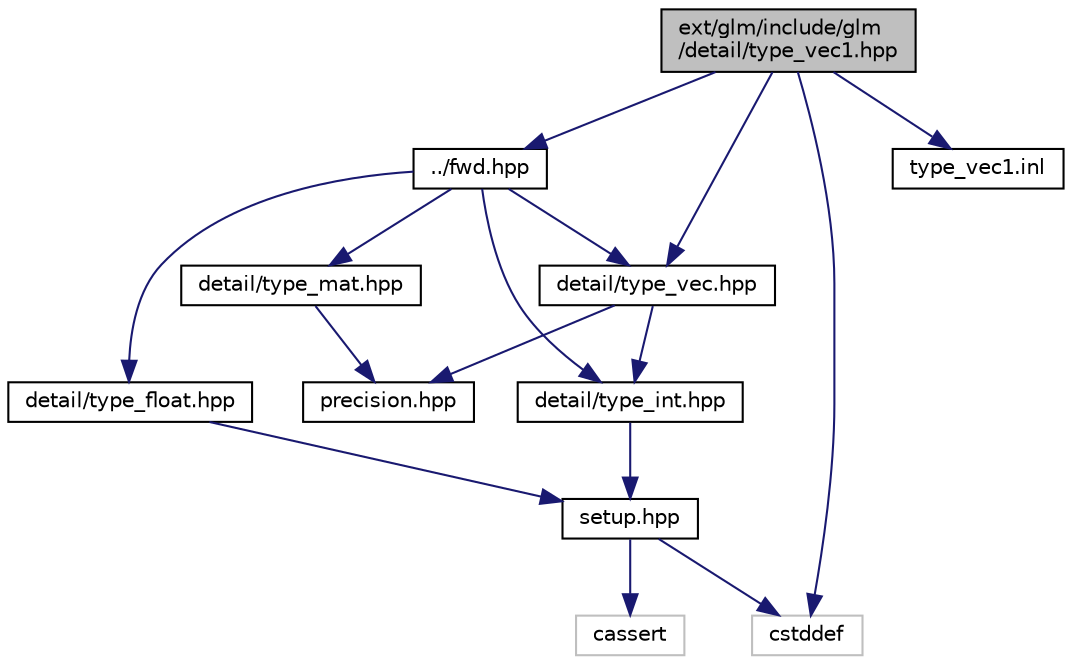 digraph "ext/glm/include/glm/detail/type_vec1.hpp"
{
  edge [fontname="Helvetica",fontsize="10",labelfontname="Helvetica",labelfontsize="10"];
  node [fontname="Helvetica",fontsize="10",shape=record];
  Node1 [label="ext/glm/include/glm\l/detail/type_vec1.hpp",height=0.2,width=0.4,color="black", fillcolor="grey75", style="filled" fontcolor="black"];
  Node1 -> Node2 [color="midnightblue",fontsize="10",style="solid",fontname="Helvetica"];
  Node2 [label="../fwd.hpp",height=0.2,width=0.4,color="black", fillcolor="white", style="filled",URL="$fwd_8hpp.html"];
  Node2 -> Node3 [color="midnightblue",fontsize="10",style="solid",fontname="Helvetica"];
  Node3 [label="detail/type_int.hpp",height=0.2,width=0.4,color="black", fillcolor="white", style="filled",URL="$type__int_8hpp.html"];
  Node3 -> Node4 [color="midnightblue",fontsize="10",style="solid",fontname="Helvetica"];
  Node4 [label="setup.hpp",height=0.2,width=0.4,color="black", fillcolor="white", style="filled",URL="$setup_8hpp.html"];
  Node4 -> Node5 [color="midnightblue",fontsize="10",style="solid",fontname="Helvetica"];
  Node5 [label="cassert",height=0.2,width=0.4,color="grey75", fillcolor="white", style="filled"];
  Node4 -> Node6 [color="midnightblue",fontsize="10",style="solid",fontname="Helvetica"];
  Node6 [label="cstddef",height=0.2,width=0.4,color="grey75", fillcolor="white", style="filled"];
  Node2 -> Node7 [color="midnightblue",fontsize="10",style="solid",fontname="Helvetica"];
  Node7 [label="detail/type_float.hpp",height=0.2,width=0.4,color="black", fillcolor="white", style="filled",URL="$type__float_8hpp.html"];
  Node7 -> Node4 [color="midnightblue",fontsize="10",style="solid",fontname="Helvetica"];
  Node2 -> Node8 [color="midnightblue",fontsize="10",style="solid",fontname="Helvetica"];
  Node8 [label="detail/type_vec.hpp",height=0.2,width=0.4,color="black", fillcolor="white", style="filled",URL="$type__vec_8hpp.html"];
  Node8 -> Node9 [color="midnightblue",fontsize="10",style="solid",fontname="Helvetica"];
  Node9 [label="precision.hpp",height=0.2,width=0.4,color="black", fillcolor="white", style="filled",URL="$precision_8hpp.html"];
  Node8 -> Node3 [color="midnightblue",fontsize="10",style="solid",fontname="Helvetica"];
  Node2 -> Node10 [color="midnightblue",fontsize="10",style="solid",fontname="Helvetica"];
  Node10 [label="detail/type_mat.hpp",height=0.2,width=0.4,color="black", fillcolor="white", style="filled",URL="$type__mat_8hpp.html"];
  Node10 -> Node9 [color="midnightblue",fontsize="10",style="solid",fontname="Helvetica"];
  Node1 -> Node8 [color="midnightblue",fontsize="10",style="solid",fontname="Helvetica"];
  Node1 -> Node6 [color="midnightblue",fontsize="10",style="solid",fontname="Helvetica"];
  Node1 -> Node11 [color="midnightblue",fontsize="10",style="solid",fontname="Helvetica"];
  Node11 [label="type_vec1.inl",height=0.2,width=0.4,color="black", fillcolor="white", style="filled",URL="$type__vec1_8inl.html"];
}

